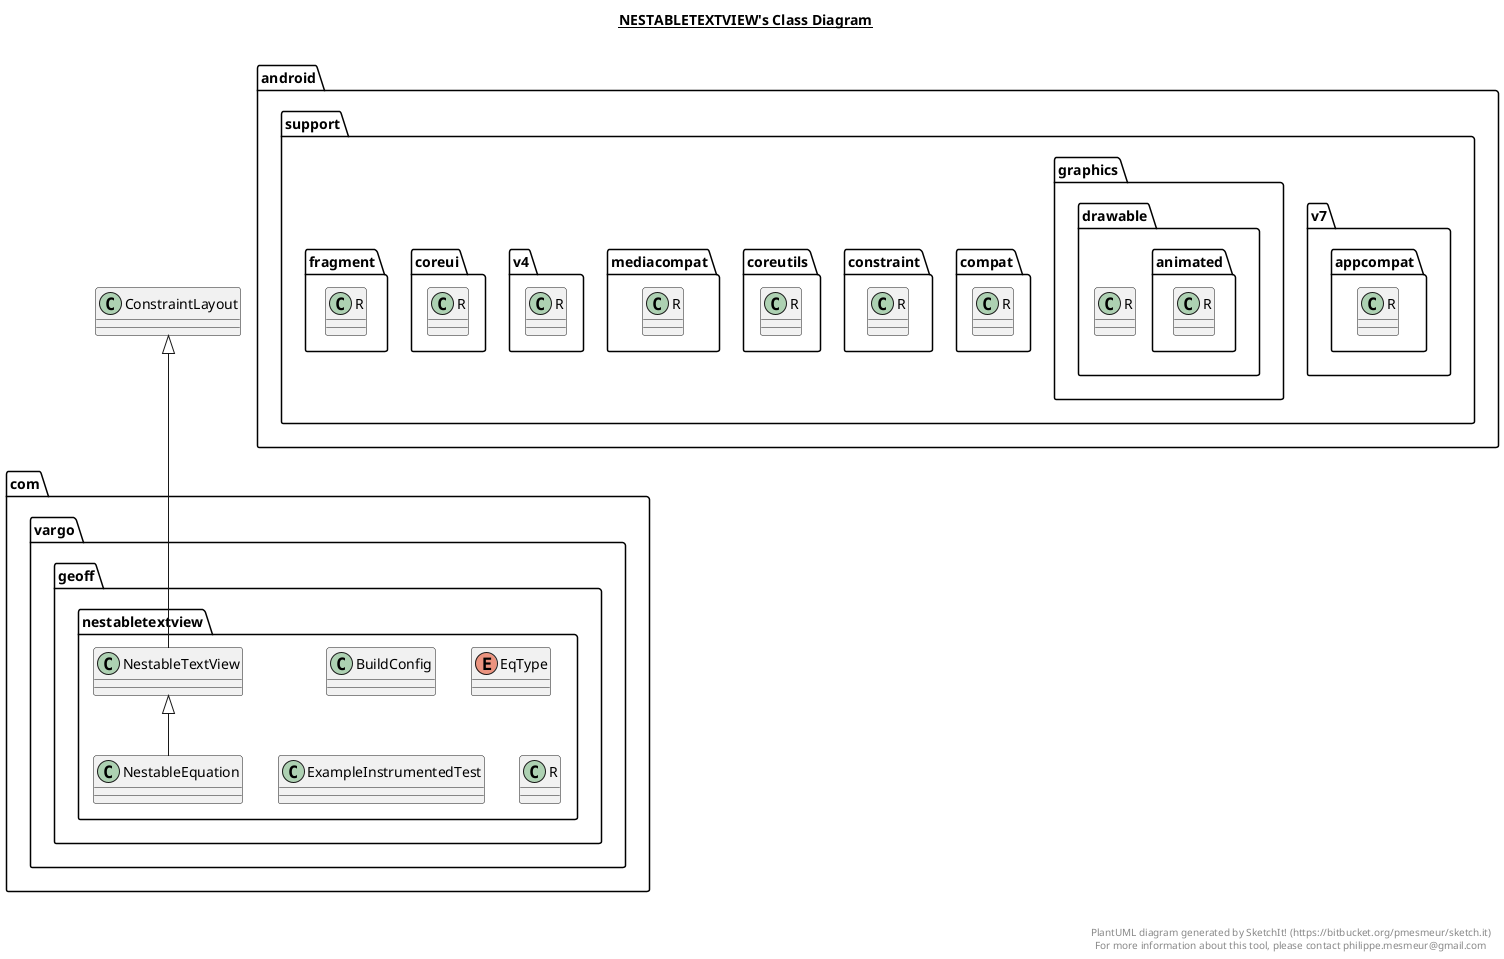 @startuml

title __NESTABLETEXTVIEW's Class Diagram__\n

  package com.vargo.geoff.nestabletextview {
    class BuildConfig {
    }
  }
  

  package com.vargo.geoff.nestabletextview {
    enum EqType {
    }
  }
  

  package com.vargo.geoff.nestabletextview {
    class ExampleInstrumentedTest {
    }
  }
  

  package com.vargo.geoff.nestabletextview {
    class NestableEquation {
    }
  }
  

  package com.vargo.geoff.nestabletextview {
    class NestableTextView {
    }
  }
  

  package android.support.v7.appcompat {
    class R {
    }
  }
  

  package android.support.graphics.drawable {
    class R {
    }
  }
  

  package com.vargo.geoff.nestabletextview {
    class R {
    }
  }
  

  package android.support.graphics.drawable {
    package android.support.graphics.drawable.animated {
      class R {
      }
    }
  }
  

  package android.support.compat {
    class R {
    }
  }
  

  package android.support.constraint {
    class R {
    }
  }
  

  package android.support.coreutils {
    class R {
    }
  }
  

  package android.support.mediacompat {
    class R {
    }
  }
  

  package android.support.v4 {
    class R {
    }
  }
  

  package android.support.coreui {
    class R {
    }
  }
  

  package android.support.fragment {
    class R {
    }
  }
  

  NestableEquation -up-|> NestableTextView
  NestableTextView -up-|> ConstraintLayout


right footer


PlantUML diagram generated by SketchIt! (https://bitbucket.org/pmesmeur/sketch.it)
For more information about this tool, please contact philippe.mesmeur@gmail.com
endfooter

@enduml
